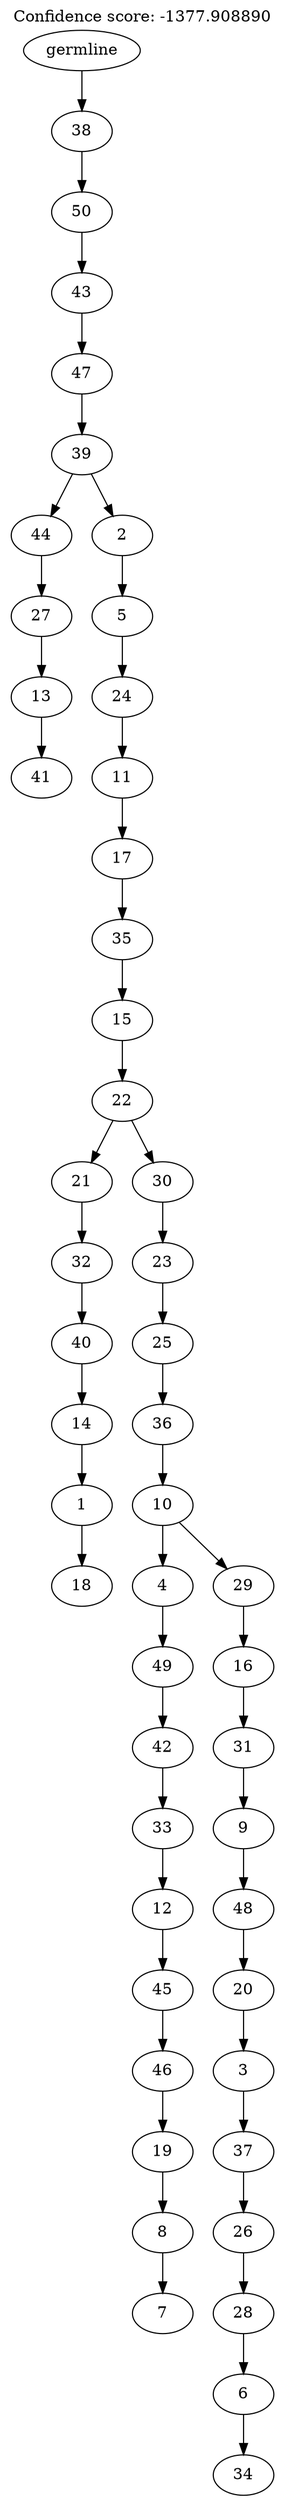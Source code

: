digraph g {
	"49" -> "50";
	"50" [label="41"];
	"48" -> "49";
	"49" [label="13"];
	"47" -> "48";
	"48" [label="27"];
	"45" -> "46";
	"46" [label="18"];
	"44" -> "45";
	"45" [label="1"];
	"43" -> "44";
	"44" [label="14"];
	"42" -> "43";
	"43" [label="40"];
	"41" -> "42";
	"42" [label="32"];
	"39" -> "40";
	"40" [label="7"];
	"38" -> "39";
	"39" [label="8"];
	"37" -> "38";
	"38" [label="19"];
	"36" -> "37";
	"37" [label="46"];
	"35" -> "36";
	"36" [label="45"];
	"34" -> "35";
	"35" [label="12"];
	"33" -> "34";
	"34" [label="33"];
	"32" -> "33";
	"33" [label="42"];
	"31" -> "32";
	"32" [label="49"];
	"29" -> "30";
	"30" [label="34"];
	"28" -> "29";
	"29" [label="6"];
	"27" -> "28";
	"28" [label="28"];
	"26" -> "27";
	"27" [label="26"];
	"25" -> "26";
	"26" [label="37"];
	"24" -> "25";
	"25" [label="3"];
	"23" -> "24";
	"24" [label="20"];
	"22" -> "23";
	"23" [label="48"];
	"21" -> "22";
	"22" [label="9"];
	"20" -> "21";
	"21" [label="31"];
	"19" -> "20";
	"20" [label="16"];
	"18" -> "19";
	"19" [label="29"];
	"18" -> "31";
	"31" [label="4"];
	"17" -> "18";
	"18" [label="10"];
	"16" -> "17";
	"17" [label="36"];
	"15" -> "16";
	"16" [label="25"];
	"14" -> "15";
	"15" [label="23"];
	"13" -> "14";
	"14" [label="30"];
	"13" -> "41";
	"41" [label="21"];
	"12" -> "13";
	"13" [label="22"];
	"11" -> "12";
	"12" [label="15"];
	"10" -> "11";
	"11" [label="35"];
	"9" -> "10";
	"10" [label="17"];
	"8" -> "9";
	"9" [label="11"];
	"7" -> "8";
	"8" [label="24"];
	"6" -> "7";
	"7" [label="5"];
	"5" -> "6";
	"6" [label="2"];
	"5" -> "47";
	"47" [label="44"];
	"4" -> "5";
	"5" [label="39"];
	"3" -> "4";
	"4" [label="47"];
	"2" -> "3";
	"3" [label="43"];
	"1" -> "2";
	"2" [label="50"];
	"0" -> "1";
	"1" [label="38"];
	"0" [label="germline"];
	labelloc="t";
	label="Confidence score: -1377.908890";
}
